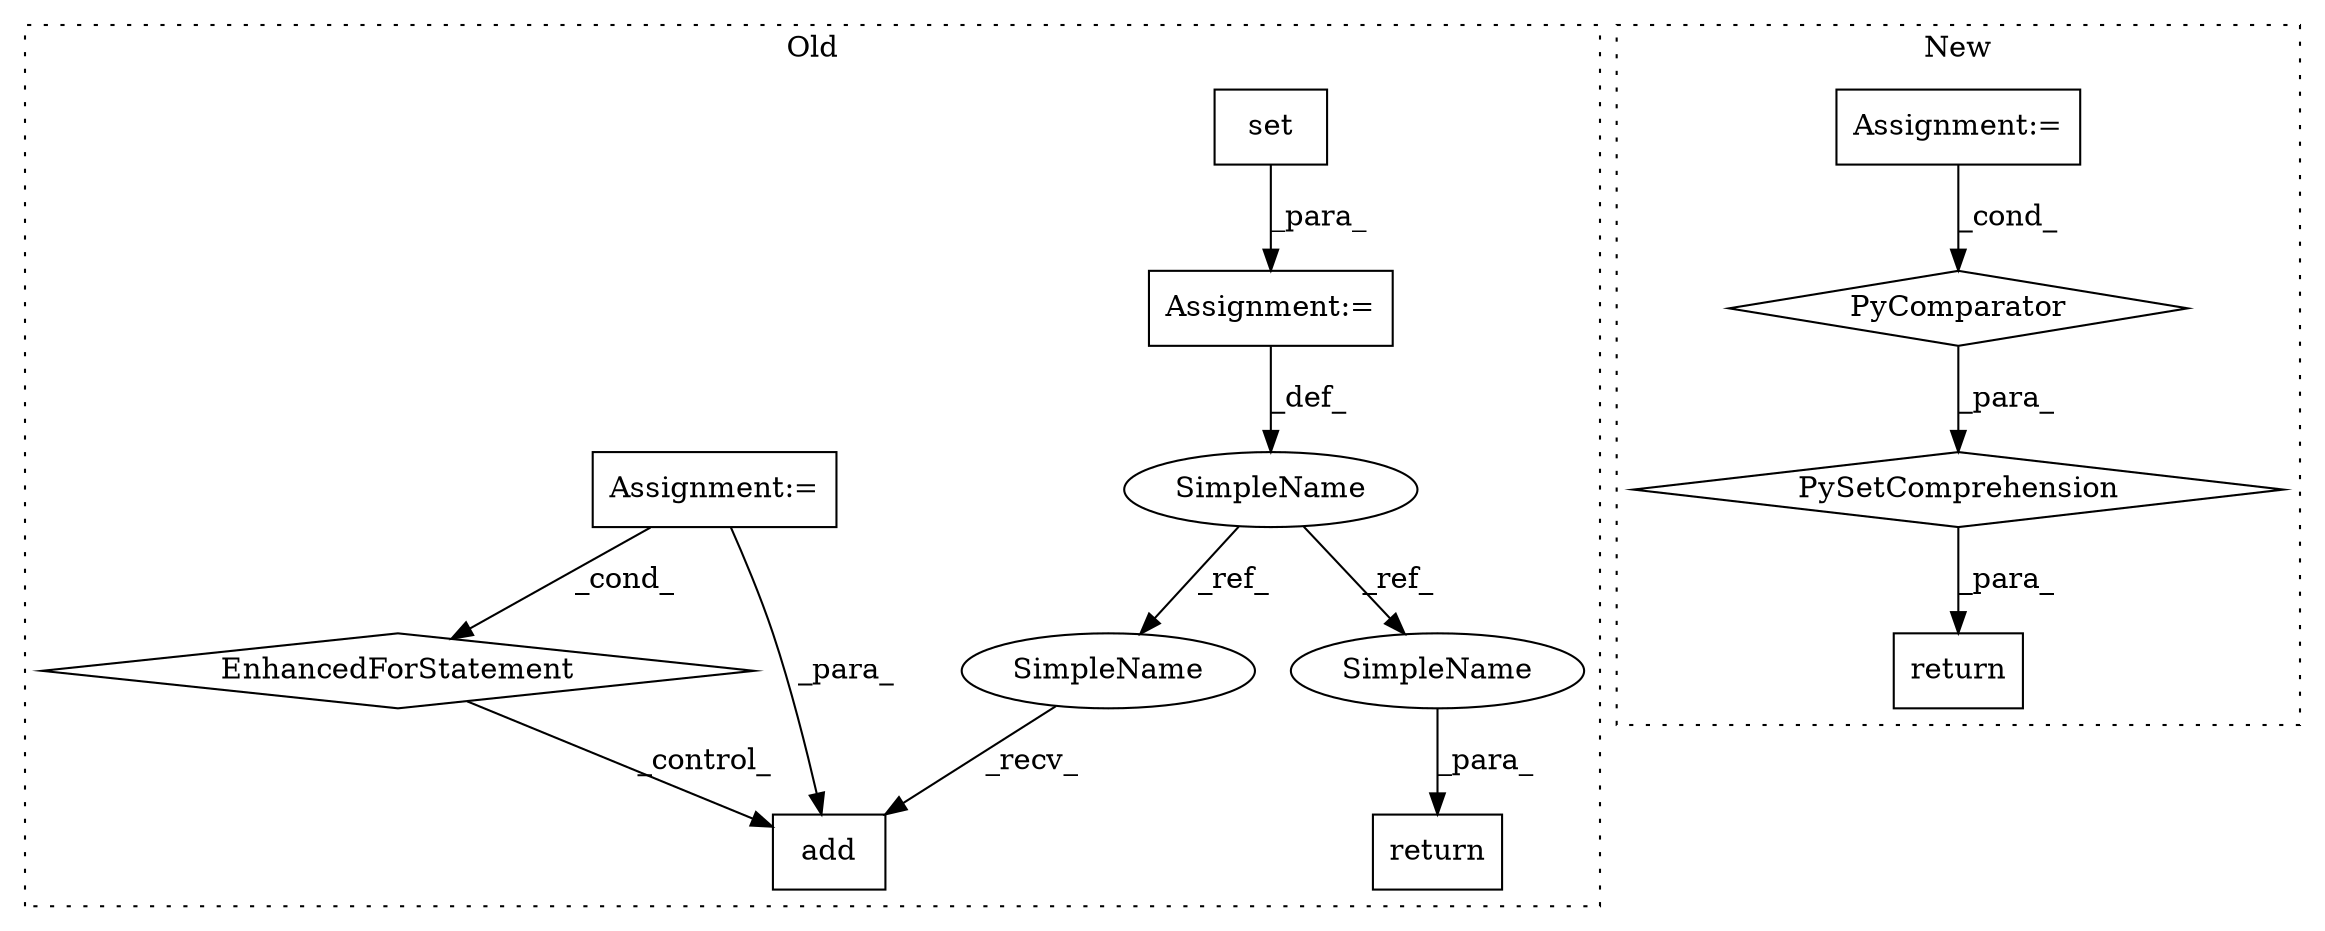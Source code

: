 digraph G {
subgraph cluster0 {
1 [label="return" a="41" s="912" l="7" shape="box"];
6 [label="Assignment:=" a="7" s="705" l="1" shape="box"];
7 [label="set" a="32" s="706" l="5" shape="box"];
8 [label="add" a="32" s="884,891" l="4,1" shape="box"];
9 [label="EnhancedForStatement" a="70" s="717,821" l="69,2" shape="diamond"];
10 [label="SimpleName" a="42" s="698" l="7" shape="ellipse"];
11 [label="Assignment:=" a="7" s="717,821" l="69,2" shape="box"];
12 [label="SimpleName" a="42" s="919" l="7" shape="ellipse"];
13 [label="SimpleName" a="42" s="876" l="7" shape="ellipse"];
label = "Old";
style="dotted";
}
subgraph cluster1 {
2 [label="PySetComprehension" a="111" s="686" l="139" shape="diamond"];
3 [label="Assignment:=" a="7" s="762" l="55" shape="box"];
4 [label="PyComparator" a="113" s="762" l="55" shape="diamond"];
5 [label="return" a="41" s="668" l="18" shape="box"];
label = "New";
style="dotted";
}
2 -> 5 [label="_para_"];
3 -> 4 [label="_cond_"];
4 -> 2 [label="_para_"];
6 -> 10 [label="_def_"];
7 -> 6 [label="_para_"];
9 -> 8 [label="_control_"];
10 -> 12 [label="_ref_"];
10 -> 13 [label="_ref_"];
11 -> 9 [label="_cond_"];
11 -> 8 [label="_para_"];
12 -> 1 [label="_para_"];
13 -> 8 [label="_recv_"];
}